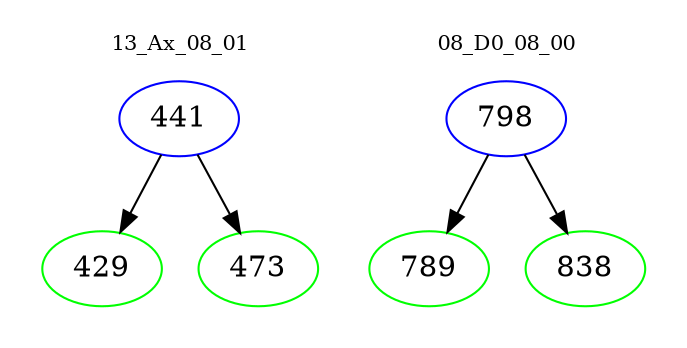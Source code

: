 digraph{
subgraph cluster_0 {
color = white
label = "13_Ax_08_01";
fontsize=10;
T0_441 [label="441", color="blue"]
T0_441 -> T0_429 [color="black"]
T0_429 [label="429", color="green"]
T0_441 -> T0_473 [color="black"]
T0_473 [label="473", color="green"]
}
subgraph cluster_1 {
color = white
label = "08_D0_08_00";
fontsize=10;
T1_798 [label="798", color="blue"]
T1_798 -> T1_789 [color="black"]
T1_789 [label="789", color="green"]
T1_798 -> T1_838 [color="black"]
T1_838 [label="838", color="green"]
}
}

